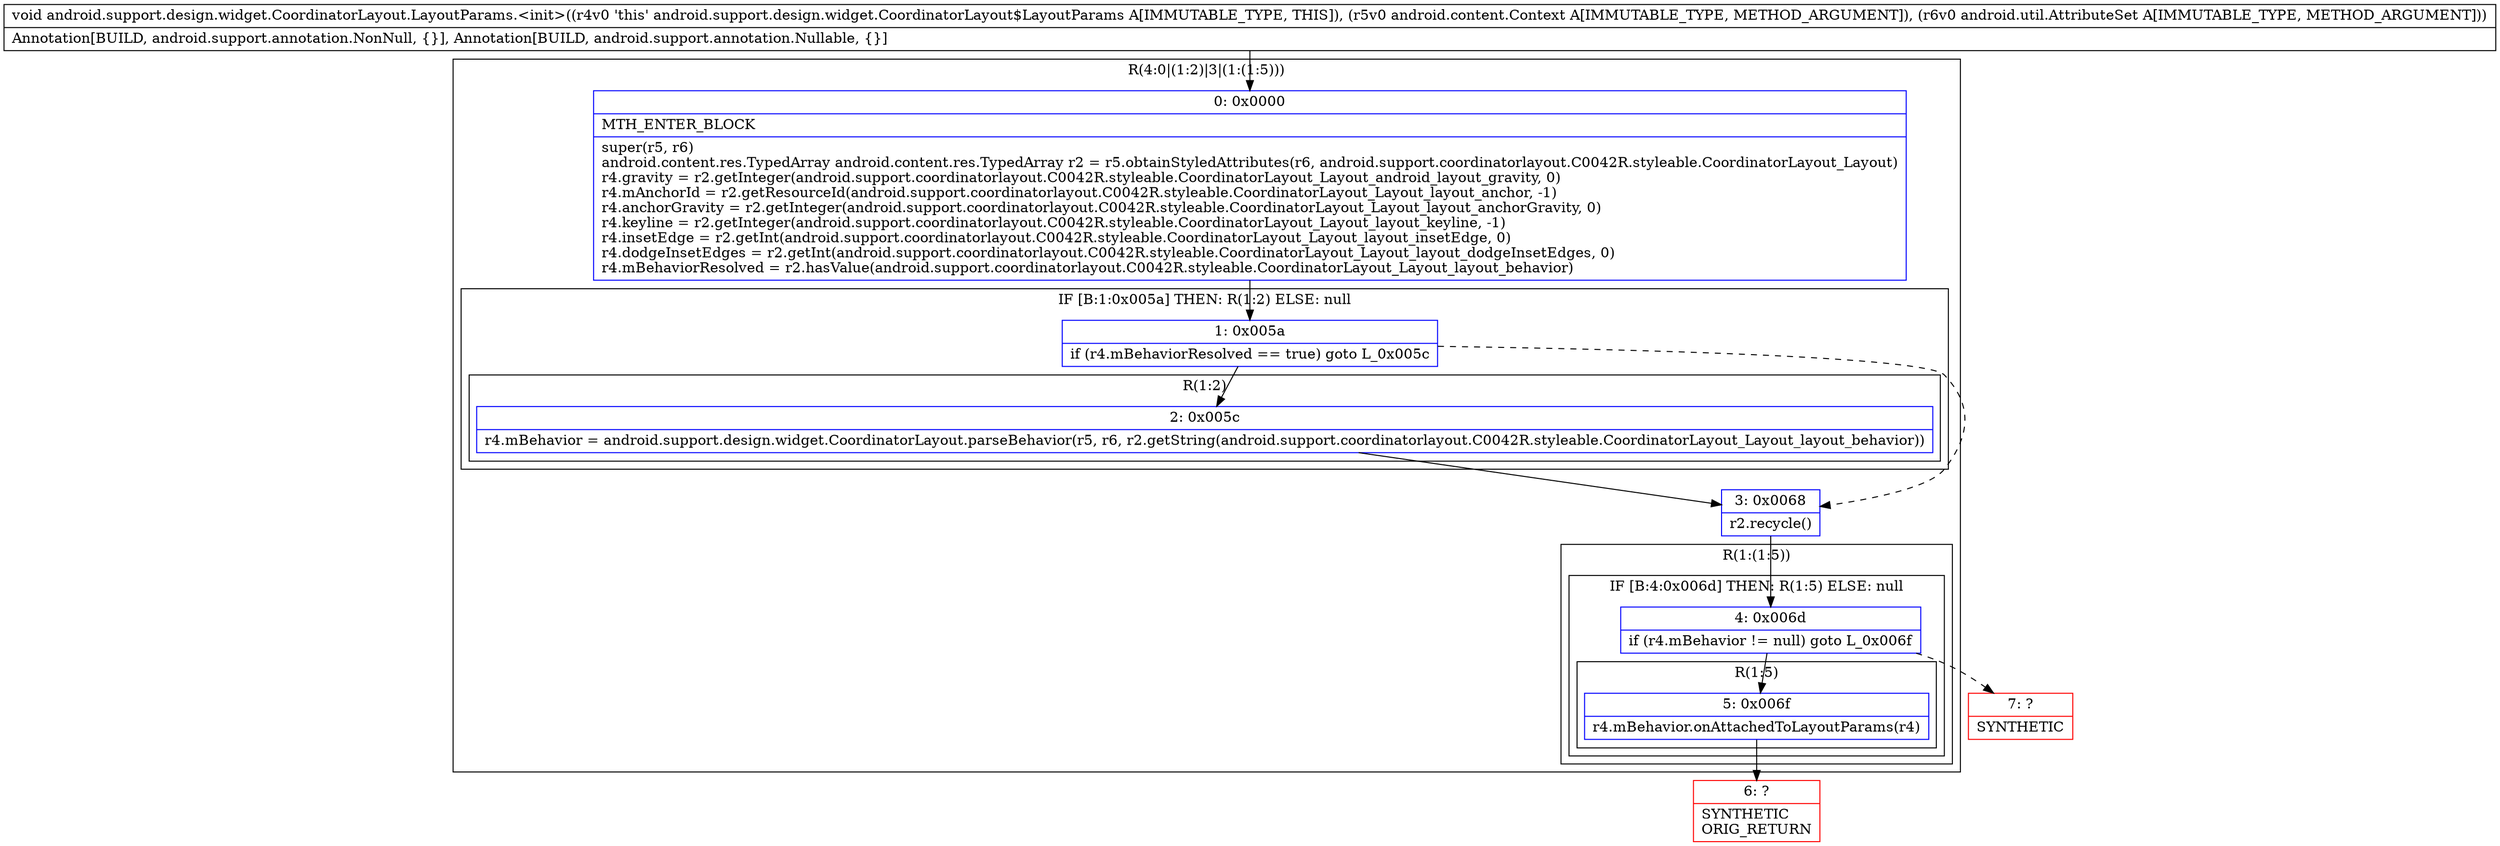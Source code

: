 digraph "CFG forandroid.support.design.widget.CoordinatorLayout.LayoutParams.\<init\>(Landroid\/content\/Context;Landroid\/util\/AttributeSet;)V" {
subgraph cluster_Region_19930434 {
label = "R(4:0|(1:2)|3|(1:(1:5)))";
node [shape=record,color=blue];
Node_0 [shape=record,label="{0\:\ 0x0000|MTH_ENTER_BLOCK\l|super(r5, r6)\landroid.content.res.TypedArray android.content.res.TypedArray r2 = r5.obtainStyledAttributes(r6, android.support.coordinatorlayout.C0042R.styleable.CoordinatorLayout_Layout)\lr4.gravity = r2.getInteger(android.support.coordinatorlayout.C0042R.styleable.CoordinatorLayout_Layout_android_layout_gravity, 0)\lr4.mAnchorId = r2.getResourceId(android.support.coordinatorlayout.C0042R.styleable.CoordinatorLayout_Layout_layout_anchor, \-1)\lr4.anchorGravity = r2.getInteger(android.support.coordinatorlayout.C0042R.styleable.CoordinatorLayout_Layout_layout_anchorGravity, 0)\lr4.keyline = r2.getInteger(android.support.coordinatorlayout.C0042R.styleable.CoordinatorLayout_Layout_layout_keyline, \-1)\lr4.insetEdge = r2.getInt(android.support.coordinatorlayout.C0042R.styleable.CoordinatorLayout_Layout_layout_insetEdge, 0)\lr4.dodgeInsetEdges = r2.getInt(android.support.coordinatorlayout.C0042R.styleable.CoordinatorLayout_Layout_layout_dodgeInsetEdges, 0)\lr4.mBehaviorResolved = r2.hasValue(android.support.coordinatorlayout.C0042R.styleable.CoordinatorLayout_Layout_layout_behavior)\l}"];
subgraph cluster_IfRegion_1253990843 {
label = "IF [B:1:0x005a] THEN: R(1:2) ELSE: null";
node [shape=record,color=blue];
Node_1 [shape=record,label="{1\:\ 0x005a|if (r4.mBehaviorResolved == true) goto L_0x005c\l}"];
subgraph cluster_Region_343881855 {
label = "R(1:2)";
node [shape=record,color=blue];
Node_2 [shape=record,label="{2\:\ 0x005c|r4.mBehavior = android.support.design.widget.CoordinatorLayout.parseBehavior(r5, r6, r2.getString(android.support.coordinatorlayout.C0042R.styleable.CoordinatorLayout_Layout_layout_behavior))\l}"];
}
}
Node_3 [shape=record,label="{3\:\ 0x0068|r2.recycle()\l}"];
subgraph cluster_Region_63059695 {
label = "R(1:(1:5))";
node [shape=record,color=blue];
subgraph cluster_IfRegion_764200207 {
label = "IF [B:4:0x006d] THEN: R(1:5) ELSE: null";
node [shape=record,color=blue];
Node_4 [shape=record,label="{4\:\ 0x006d|if (r4.mBehavior != null) goto L_0x006f\l}"];
subgraph cluster_Region_1995222763 {
label = "R(1:5)";
node [shape=record,color=blue];
Node_5 [shape=record,label="{5\:\ 0x006f|r4.mBehavior.onAttachedToLayoutParams(r4)\l}"];
}
}
}
}
Node_6 [shape=record,color=red,label="{6\:\ ?|SYNTHETIC\lORIG_RETURN\l}"];
Node_7 [shape=record,color=red,label="{7\:\ ?|SYNTHETIC\l}"];
MethodNode[shape=record,label="{void android.support.design.widget.CoordinatorLayout.LayoutParams.\<init\>((r4v0 'this' android.support.design.widget.CoordinatorLayout$LayoutParams A[IMMUTABLE_TYPE, THIS]), (r5v0 android.content.Context A[IMMUTABLE_TYPE, METHOD_ARGUMENT]), (r6v0 android.util.AttributeSet A[IMMUTABLE_TYPE, METHOD_ARGUMENT]))  | Annotation[BUILD, android.support.annotation.NonNull, \{\}], Annotation[BUILD, android.support.annotation.Nullable, \{\}]\l}"];
MethodNode -> Node_0;
Node_0 -> Node_1;
Node_1 -> Node_2;
Node_1 -> Node_3[style=dashed];
Node_2 -> Node_3;
Node_3 -> Node_4;
Node_4 -> Node_5;
Node_4 -> Node_7[style=dashed];
Node_5 -> Node_6;
}

